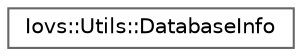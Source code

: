 digraph "Graphical Class Hierarchy"
{
 // INTERACTIVE_SVG=YES
 // LATEX_PDF_SIZE
  bgcolor="transparent";
  edge [fontname=Helvetica,fontsize=10,labelfontname=Helvetica,labelfontsize=10];
  node [fontname=Helvetica,fontsize=10,shape=box,height=0.2,width=0.4];
  rankdir="LR";
  Node0 [id="Node000000",label="Iovs::Utils::DatabaseInfo",height=0.2,width=0.4,color="grey40", fillcolor="white", style="filled",URL="$structIovs_1_1Utils_1_1DatabaseInfo.html",tooltip=" "];
}
